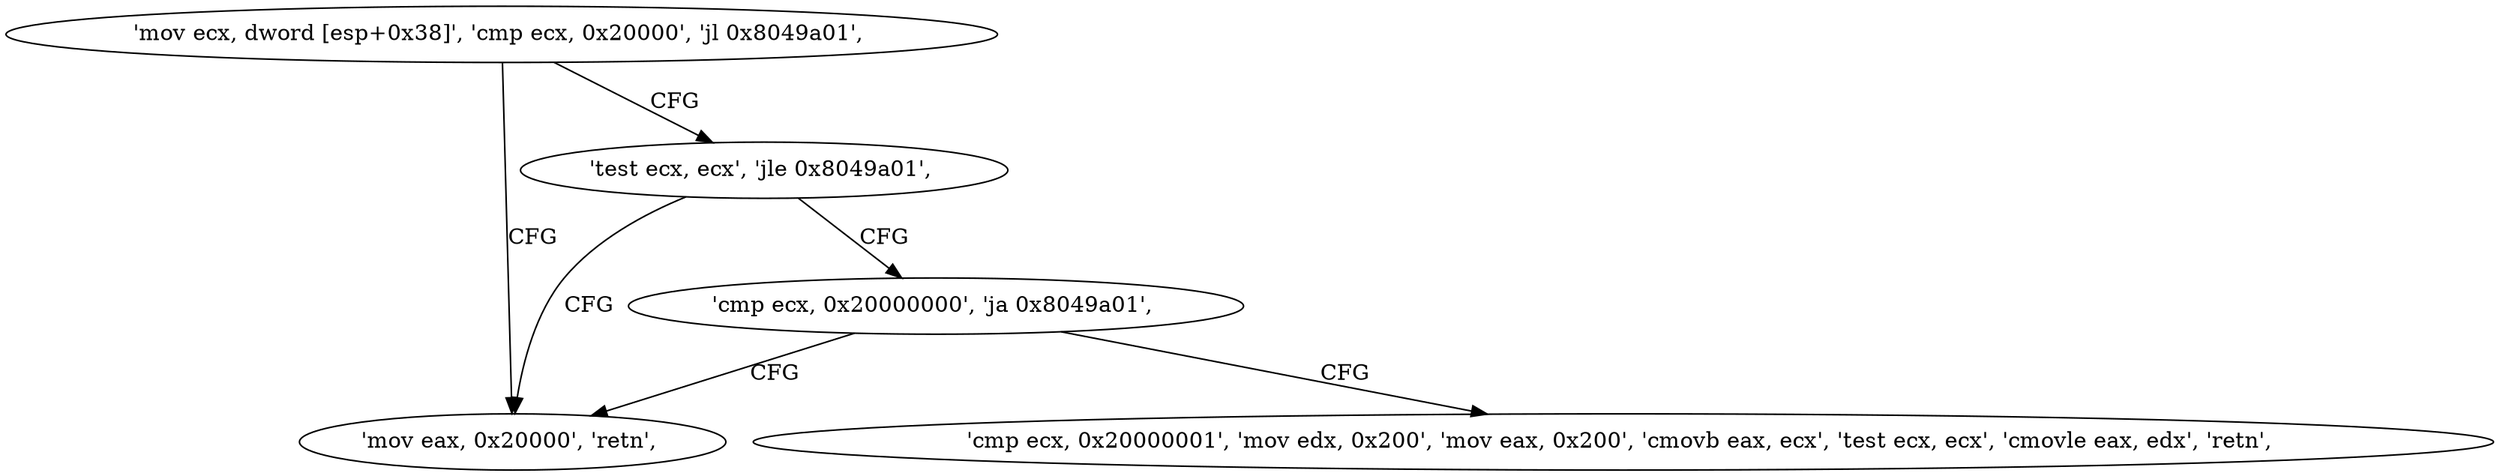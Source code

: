 digraph "func" {
"134519248" [label = "'mov ecx, dword [esp+0x38]', 'cmp ecx, 0x20000', 'jl 0x8049a01', " ]
"134519297" [label = "'mov eax, 0x20000', 'retn', " ]
"134519260" [label = "'test ecx, ecx', 'jle 0x8049a01', " ]
"134519264" [label = "'cmp ecx, 0x20000000', 'ja 0x8049a01', " ]
"134519272" [label = "'cmp ecx, 0x20000001', 'mov edx, 0x200', 'mov eax, 0x200', 'cmovb eax, ecx', 'test ecx, ecx', 'cmovle eax, edx', 'retn', " ]
"134519248" -> "134519297" [ label = "CFG" ]
"134519248" -> "134519260" [ label = "CFG" ]
"134519260" -> "134519297" [ label = "CFG" ]
"134519260" -> "134519264" [ label = "CFG" ]
"134519264" -> "134519297" [ label = "CFG" ]
"134519264" -> "134519272" [ label = "CFG" ]
}
